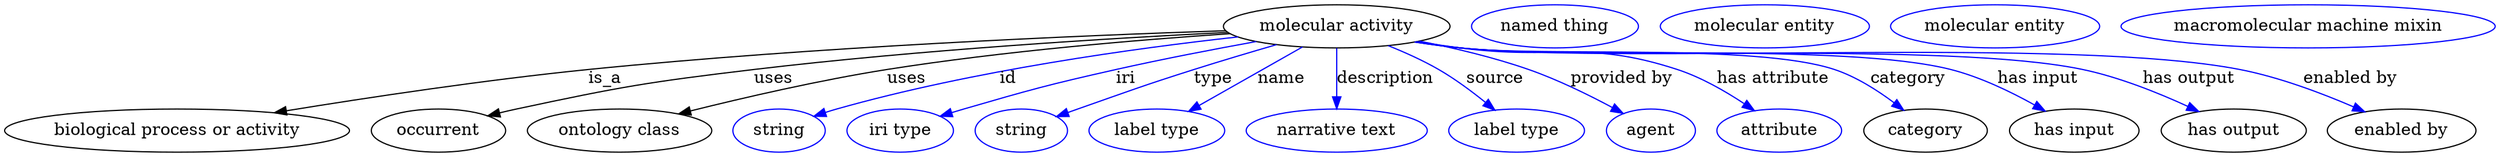 digraph {
	graph [bb="0,0,2076.6,123"];
	node [label="\N"];
	"molecular activity"	[height=0.5,
		label="molecular activity",
		pos="1110.6,105",
		width=2.6178];
	"biological process or activity"	[height=0.5,
		pos="143.64,18",
		width=3.9899];
	"molecular activity" -> "biological process or activity"	[label=is_a,
		lp="500.64,61.5",
		pos="e,224.82,32.908 1018.2,101.38 896.2,97.331 674.89,87.963 486.64,69 400.89,60.363 303.74,45.742 234.78,34.536"];
	occurrent	[height=0.5,
		pos="361.64,18",
		width=1.5526];
	"molecular activity" -> occurrent	[label=uses,
		lp="641.14,61.5",
		pos="e,402.77,30.358 1019.9,99.999 922.13,95.095 761.98,85.354 624.64,69 536.05,58.451 513.88,54.639 426.64,36 422.03,35.016 417.26,33.92 \
412.49,32.771"];
	"ontology class"	[height=0.5,
		pos="512.64,18",
		width=2.1304];
	"molecular activity" -> "ontology class"	[label=uses,
		lp="752.14,61.5",
		pos="e,561.89,31.943 1021.6,98.897 945.36,93.764 832.84,84.369 735.64,69 679.53,60.128 616.43,45.541 571.71,34.406"];
	id	[color=blue,
		height=0.5,
		label=string,
		pos="645.64,18",
		width=1.0652];
	"molecular activity" -> id	[color=blue,
		label=id,
		lp="836.64,61.5",
		pos="e,674.63,29.948 1028.3,96.184 943.33,86.817 807.45,68.203 693.64,36 690.53,35.121 687.34,34.148 684.14,33.124",
		style=solid];
	iri	[color=blue,
		height=0.5,
		label="iri type",
		pos="746.64,18",
		width=1.2277];
	"molecular activity" -> iri	[color=blue,
		label=iri,
		lp="934.64,61.5",
		pos="e,780.26,29.865 1043.1,92.295 1008.2,85.959 965.02,77.666 926.64,69 870.17,56.251 856.26,52.03 800.64,36 797.13,34.988 793.49,33.911 \
789.85,32.81",
		style=solid];
	type	[color=blue,
		height=0.5,
		label=string,
		pos="847.64,18",
		width=1.0652];
	"molecular activity" -> type	[color=blue,
		label=type,
		lp="1007.6,61.5",
		pos="e,876.94,29.697 1060.4,89.733 1039.1,83.559 1014.1,76.126 991.64,69 948.23,55.239 937.61,51.079 894.64,36 891.95,35.057 889.18,34.077 \
886.39,33.084",
		style=solid];
	name	[color=blue,
		height=0.5,
		label="label type",
		pos="960.64,18",
		width=1.5707];
	"molecular activity" -> name	[color=blue,
		label=name,
		lp="1064.6,61.5",
		pos="e,987.09,33.988 1082.1,87.812 1057.6,73.938 1022.2,53.896 995.96,39.017",
		style=solid];
	description	[color=blue,
		height=0.5,
		label="narrative text",
		pos="1110.6,18",
		width=2.0943];
	"molecular activity" -> description	[color=blue,
		label=description,
		lp="1151.1,61.5",
		pos="e,1110.6,36.175 1110.6,86.799 1110.6,75.163 1110.6,59.548 1110.6,46.237",
		style=solid];
	source	[color=blue,
		height=0.5,
		label="label type",
		pos="1260.6,18",
		width=1.5707];
	"molecular activity" -> source	[color=blue,
		label=source,
		lp="1242.6,61.5",
		pos="e,1242.5,35.051 1153.6,88.87 1167.4,83.347 1182.5,76.575 1195.6,69 1209.2,61.158 1223.2,50.798 1234.6,41.543",
		style=solid];
	"provided by"	[color=blue,
		height=0.5,
		label=agent,
		pos="1372.6,18",
		width=1.0291];
	"molecular activity" -> "provided by"	[color=blue,
		label="provided by",
		lp="1348.1,61.5",
		pos="e,1349.4,32.385 1179.8,92.65 1208.3,86.994 1241.5,79.16 1270.6,69 1294.9,60.534 1320.9,47.726 1340.6,37.192",
		style=solid];
	"has attribute"	[color=blue,
		height=0.5,
		label=attribute,
		pos="1479.6,18",
		width=1.4443];
	"molecular activity" -> "has attribute"	[color=blue,
		label="has attribute",
		lp="1474.6,61.5",
		pos="e,1458.9,34.705 1177.6,92.308 1189.6,90.398 1202,88.543 1213.6,87 1293.8,76.412 1317.8,94.078 1394.6,69 1414.4,62.562 1434.5,51.012 \
1450.2,40.633",
		style=solid];
	category	[height=0.5,
		pos="1600.6,18",
		width=1.4263];
	"molecular activity" -> category	[color=blue,
		label=category,
		lp="1586.1,61.5",
		pos="e,1582.7,34.989 1176.4,92.075 1188.8,90.143 1201.6,88.34 1213.6,87 1282.7,79.335 1459.8,91.032 1525.6,69 1543.5,63.039 1561.1,51.669 \
1574.7,41.276",
		style=solid];
	"has input"	[height=0.5,
		pos="1723.6,18",
		width=1.4985];
	"molecular activity" -> "has input"	[color=blue,
		label="has input",
		lp="1693.1,61.5",
		pos="e,1699.6,34.334 1176.1,91.985 1188.6,90.049 1201.5,88.268 1213.6,87 1303.9,77.594 1533.7,91.447 1621.6,69 1646.1,62.768 1671.5,50.302 \
1690.9,39.377",
		style=solid];
	"has output"	[height=0.5,
		pos="1855.6,18",
		width=1.679];
	"molecular activity" -> "has output"	[color=blue,
		label="has output",
		lp="1819.1,61.5",
		pos="e,1826.7,33.9 1175.9,91.936 1188.4,89.992 1201.4,88.22 1213.6,87 1328,75.616 1618.1,92.7 1730.6,69 1760.9,62.619 1793.3,49.461 1817.5,\
38.244",
		style=solid];
	"enabled by"	[height=0.5,
		pos="1995.6,18",
		width=1.7151];
	"molecular activity" -> "enabled by"	[color=blue,
		label="enabled by",
		lp="1953.1,61.5",
		pos="e,1965.1,33.715 1175.6,91.909 1188.2,89.954 1201.3,88.186 1213.6,87 1357,73.239 1720.2,96.553 1861.6,69 1894.4,62.613 1929.7,49.138 \
1955.9,37.785",
		style=solid];
	"named thing_category"	[color=blue,
		height=0.5,
		label="named thing",
		pos="1292.6,105",
		width=1.9318];
	"molecular activity_has input"	[color=blue,
		height=0.5,
		label="molecular entity",
		pos="1467.6,105",
		width=2.4192];
	"molecular activity_has output"	[color=blue,
		height=0.5,
		label="molecular entity",
		pos="1659.6,105",
		width=2.4192];
	"molecular activity_enabled by"	[color=blue,
		height=0.5,
		label="macromolecular machine mixin",
		pos="1920.6,105",
		width=4.3329];
}
